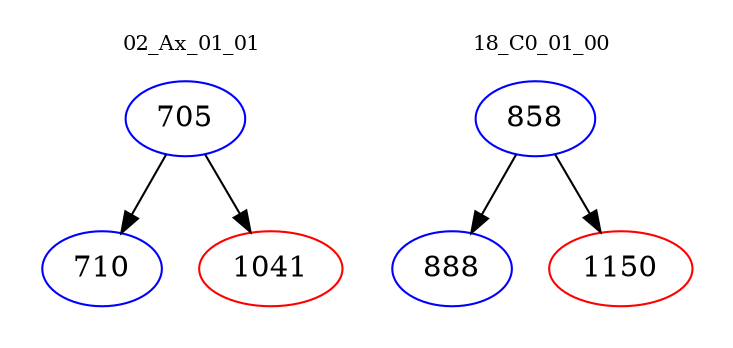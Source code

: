 digraph{
subgraph cluster_0 {
color = white
label = "02_Ax_01_01";
fontsize=10;
T0_705 [label="705", color="blue"]
T0_705 -> T0_710 [color="black"]
T0_710 [label="710", color="blue"]
T0_705 -> T0_1041 [color="black"]
T0_1041 [label="1041", color="red"]
}
subgraph cluster_1 {
color = white
label = "18_C0_01_00";
fontsize=10;
T1_858 [label="858", color="blue"]
T1_858 -> T1_888 [color="black"]
T1_888 [label="888", color="blue"]
T1_858 -> T1_1150 [color="black"]
T1_1150 [label="1150", color="red"]
}
}
